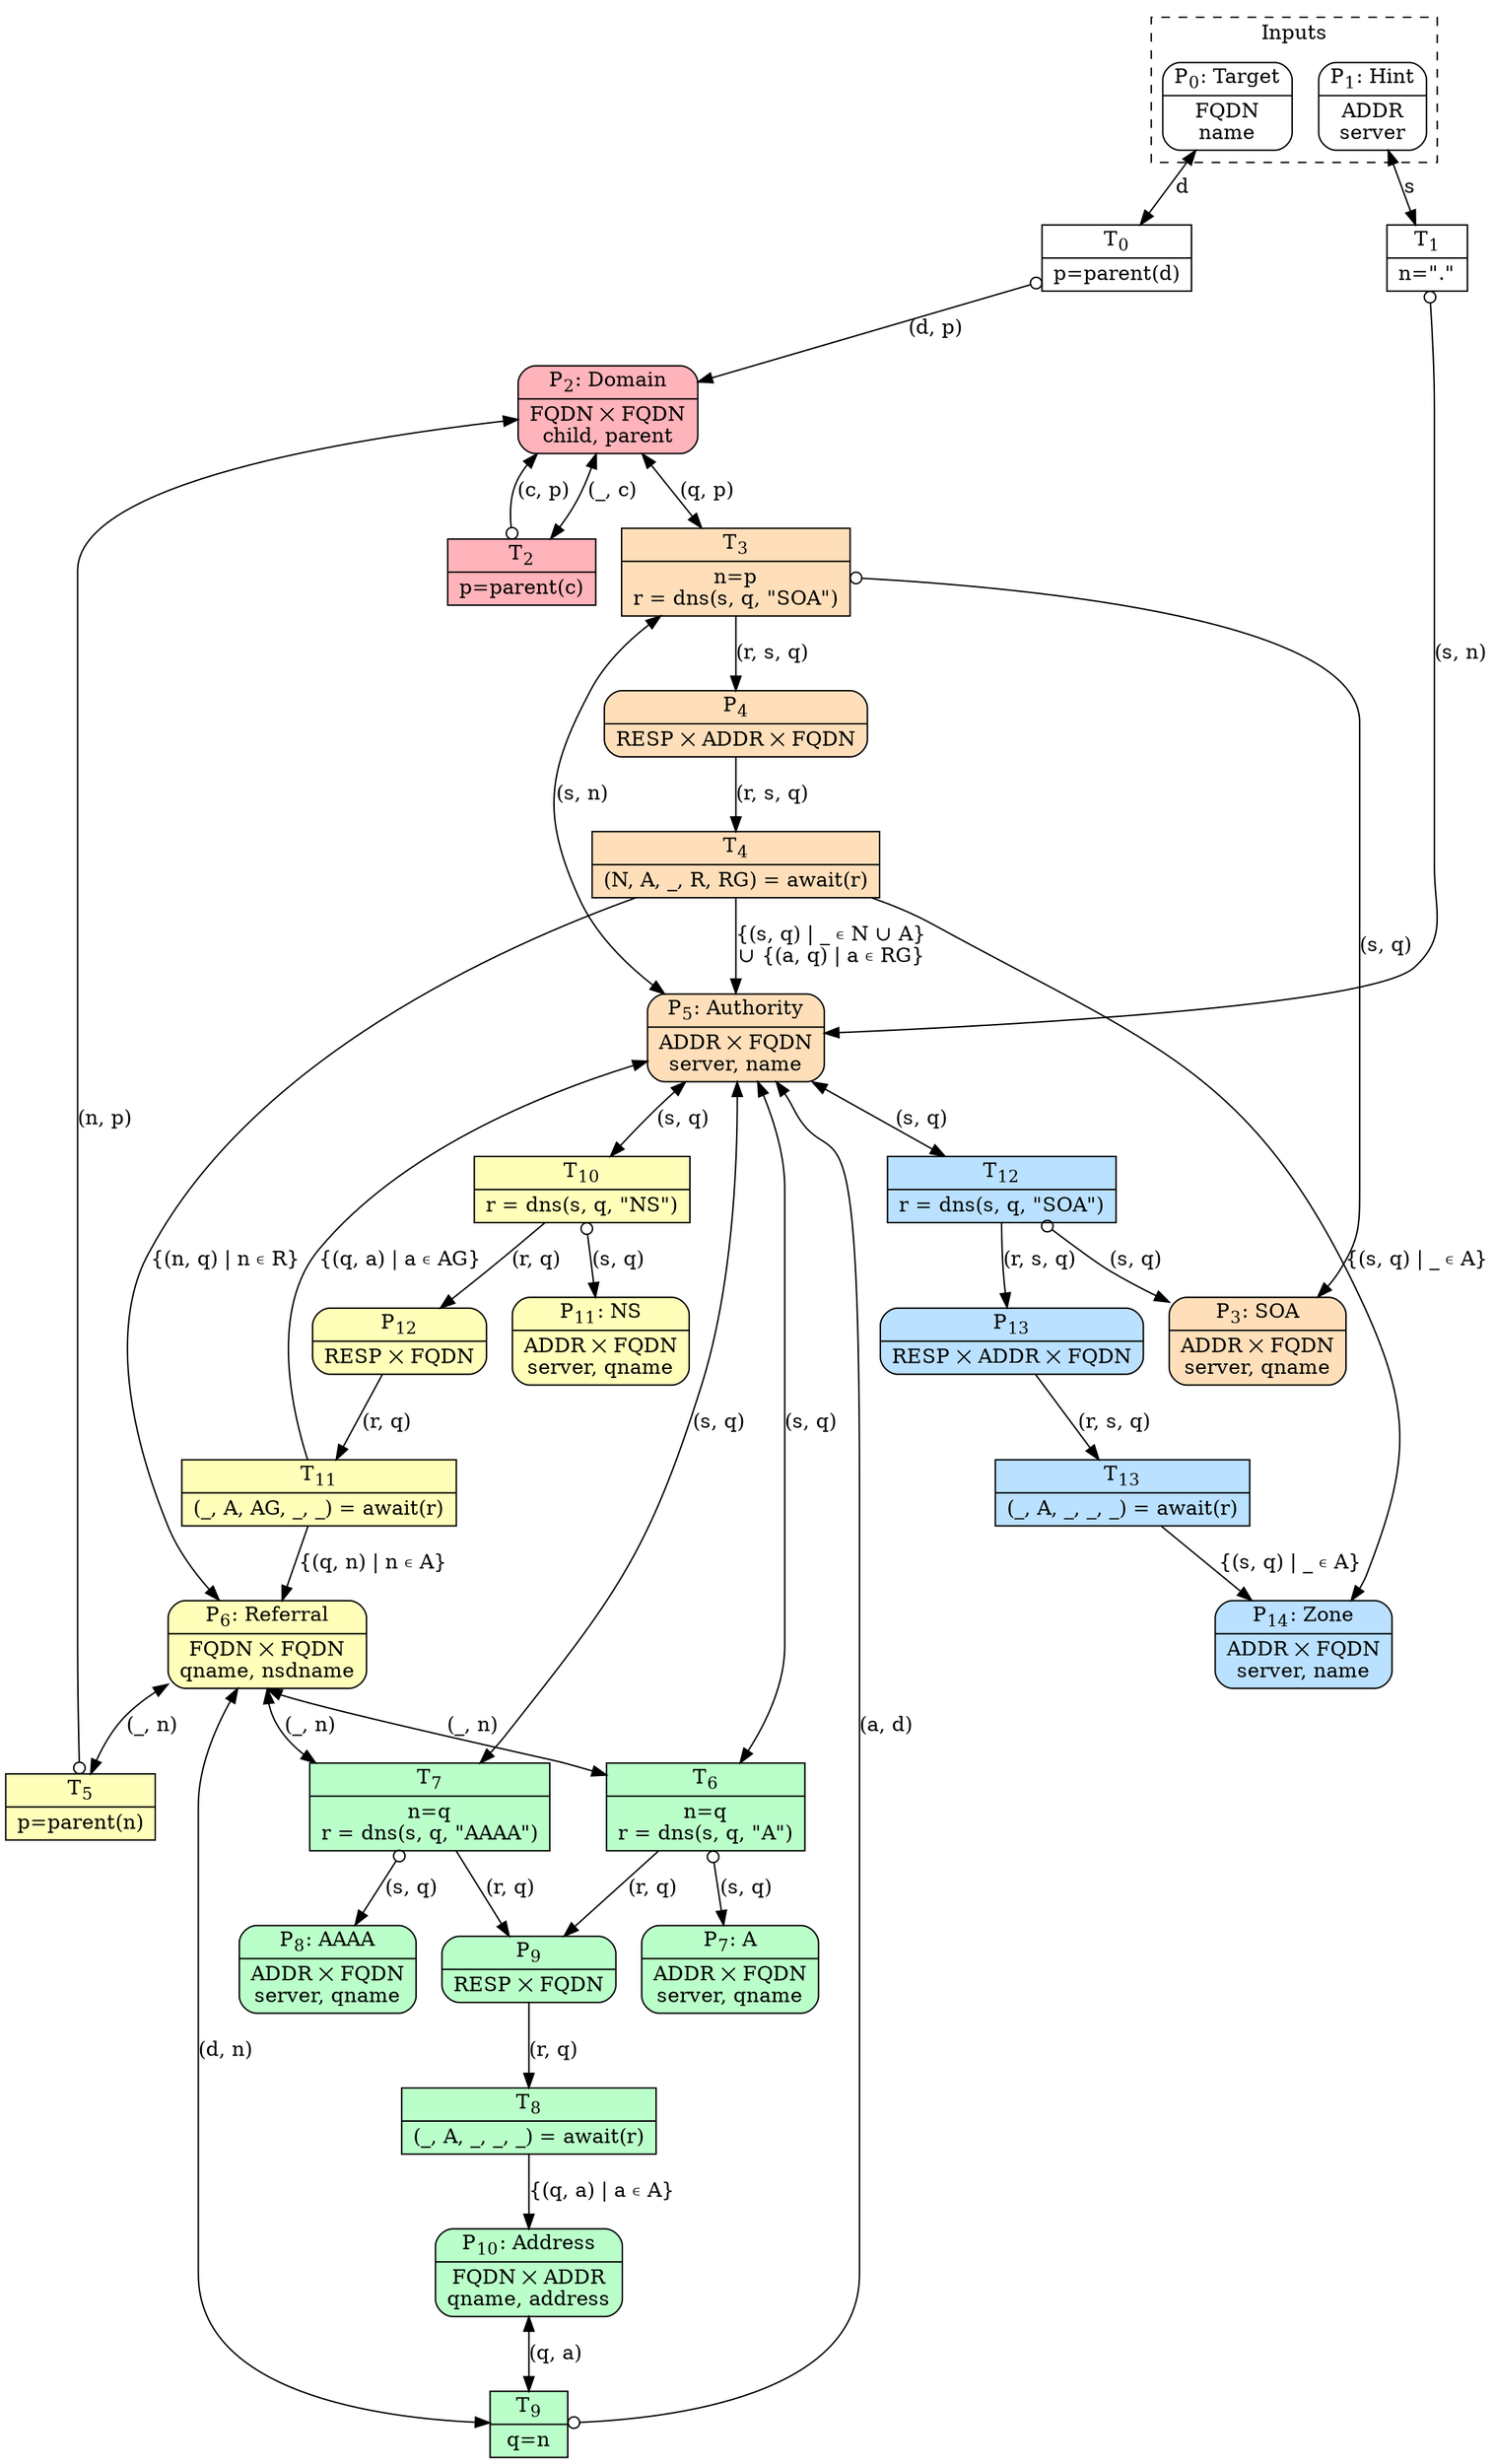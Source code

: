digraph Algorithm {
    node [style=filled]
    edge [dir=both]

    node [shape=Mrecord]

    node [fillcolor="#ffffff"]

    subgraph cluster_Inputs {
        label="Inputs"
        style="dashed"

        Target [label=< {P<SUB>0</SUB>: Target|FQDN<BR/>name} >]
        Hint   [label=< {P<SUB>1</SUB>: Hint|ADDR<BR/>server} >]
    }

    node      [fillcolor="#ffb3ba"]
    Domain    [label=< {P<SUB>2</SUB>: Domain|FQDN ⨉ FQDN<BR/>child, parent} >]

    node      [fillcolor="#ffdfba"]
    SOA       [label=< {P<SUB>3</SUB>: SOA|ADDR ⨉ FQDN<BR/>server, qname} >]
    P4        [label=< {P<SUB>4</SUB>|RESP ⨉ ADDR ⨉ FQDN} >]
    Authority [label=< {P<SUB>5</SUB>: Authority|ADDR ⨉ FQDN<BR/>server, name} >]

    node      [fillcolor="#bae1ff"]
    P13       [label=< {P<SUB>13</SUB>|RESP ⨉ ADDR ⨉ FQDN} >]
    Zone      [label=< {P<SUB>14</SUB>: Zone|ADDR ⨉ FQDN<BR/>server, name} >]

    node      [fillcolor="#ffffba"]
    P12       [label=< {P<SUB>12</SUB>|RESP ⨉ FQDN} >]
    NS        [label=< {P<SUB>11</SUB>: NS|ADDR ⨉ FQDN<BR/>server, qname} >]
    Referral  [label=< {P<SUB>6</SUB>: Referral|FQDN ⨉ FQDN<BR/>qname, nsdname} >]

    node      [fillcolor="#baffc9"]
    A         [label=< {P<SUB>7</SUB>: A|ADDR ⨉ FQDN<BR/>server, qname} >]
    AAAA      [label=< {P<SUB>8</SUB>: AAAA|ADDR ⨉ FQDN<BR/>server, qname} >]
    P9        [label=< {P<SUB>9</SUB>|RESP ⨉ FQDN} >]
    Address   [label=< {P<SUB>10</SUB>: Address|FQDN ⨉ ADDR<BR/>qname, address} >]


    node [shape=record]

    node [fillcolor="#ffffff"]

    Target -> T0 [label="d"]
    T0 [label=< {T<SUB>0</SUB>|p=parent(d)} >]
    T0 -> Domain [label="(d, p)", arrowtail=odot]

    Hint -> T1 [label="s"]
    T1 [label=< {T<SUB>1</SUB>|n="."} >]
    T1 -> Authority [label="(s, n)", arrowtail=odot]

    node [fillcolor="#ffb3ba"]

    Domain -> T2 [label="(_, c)"]
    T2 [label=< {T<SUB>2</SUB>|p=parent(c)} >]
    T2 -> Domain [label="(c, p)", arrowtail=odot]

    node [fillcolor="#ffdfba"]

    Domain -> T3 [label="(q, p)"]
    Authority -> T3 [label="(s, n)"]
    T3 [label=< {T<SUB>3</SUB>| n=p<BR/>r = dns(s, q, "SOA")} >]
    T3 -> SOA [label="(s, q)", arrowtail=odot]
    T3 -> P4 [label="(r, s, q)", dir=forward]

    P4 -> T4 [label="(r, s, q)", dir=forward]
    T4 [label=< {T<SUB>4</SUB>|(N, A, _, R, RG) = await(r)} >]
    T4 -> Authority [label="{(s, q) | _ ∊ N ∪ A}\n∪ {(a, q) | a ∊ RG}", dir=forward]
    T4 -> Referral [label="{(n, q) | n ∊ R}", dir=forward]
    T4 -> Zone [label="{(s, q) | _ ∊ A}", dir=forward]

    node [fillcolor="#bae1ff"]

    Authority -> T12 [label="(s, q)"]
    T12 [label=< {T<SUB>12</SUB>|r = dns(s, q, "SOA")} >]
    T12 -> SOA [label="(s, q)", arrowtail=odot]
    T12 -> P13 [label="(r, s, q)", dir=forward]

    P13 -> T13 [label="(r, s, q)", dir=forward]
    T13 [label=< {T<SUB>13</SUB>|(_, A, _, _, _) = await(r)} >]
    T13 -> Zone [label="{(s, q) | _ ∊ A}", dir=forward]

    node [fillcolor="#ffffba"]

    Authority -> T10 [label="(s, q)"]
    T10 [label=< {T<SUB>10</SUB>|r = dns(s, q, "NS")} >]
    T10 -> NS [label="(s, q)", arrowtail=odot]
    T10 -> P12 [label="(r, q)", dir=forward]

    P12 -> T11 [label="(r, q)", dir=forward]
    T11 [label=< {T<SUB>11</SUB>|(_, A, AG, _, _) = await(r)} >]
    T11 -> Referral [label="{(q, n) | n ∊ A}", dir=forward]
    T11 -> Authority [label="{(q, a) | a ∊ AG}", dir=forward]

    Referral -> T5 [label="(_, n)"]
    T5 [label=< {T<SUB>5</SUB>|p=parent(n)} >]
    T5 -> Domain [label="(n, p)", arrowtail=odot]

    node [fillcolor="#baffc9"]

    Referral:s -> T6 [label="(_, n)"]
    Authority -> T6 [label="(s, q)"]
    T6 [label=< {T<SUB>6</SUB>|n=q<BR/>r = dns(s, q, "A")} >]
    T6 -> A [label="(s, q)", arrowtail=odot]
    T6 -> P9 [label="(r, q)", dir=forward]

    Referral:s -> T7 [label="(_, n)"]
    Authority -> T7 [label="(s, q)"]
    T7 [label=< {T<SUB>7</SUB>|n=q<BR/>r = dns(s, q, "AAAA")} >]
    T7 -> AAAA [label="(s, q)", arrowtail=odot]
    T7 -> P9 [label="(r, q)", dir=forward]

    P9 -> T8 [label="(r, q)", dir=forward]
    T8 [label=< {T<SUB>8</SUB>|(_, A, _, _, _) = await(r)} >]
    T8 -> Address [label="{(q, a) | a ∊ A}", dir=forward]

    Address -> T9 [label="(q, a)"]
    Referral -> T9 [label="(d, n)"]
    T9 [label=< {T<SUB>9</SUB>|q=n} >]
    T9 -> Authority [label="(a, d)", arrowtail=odot]

}
